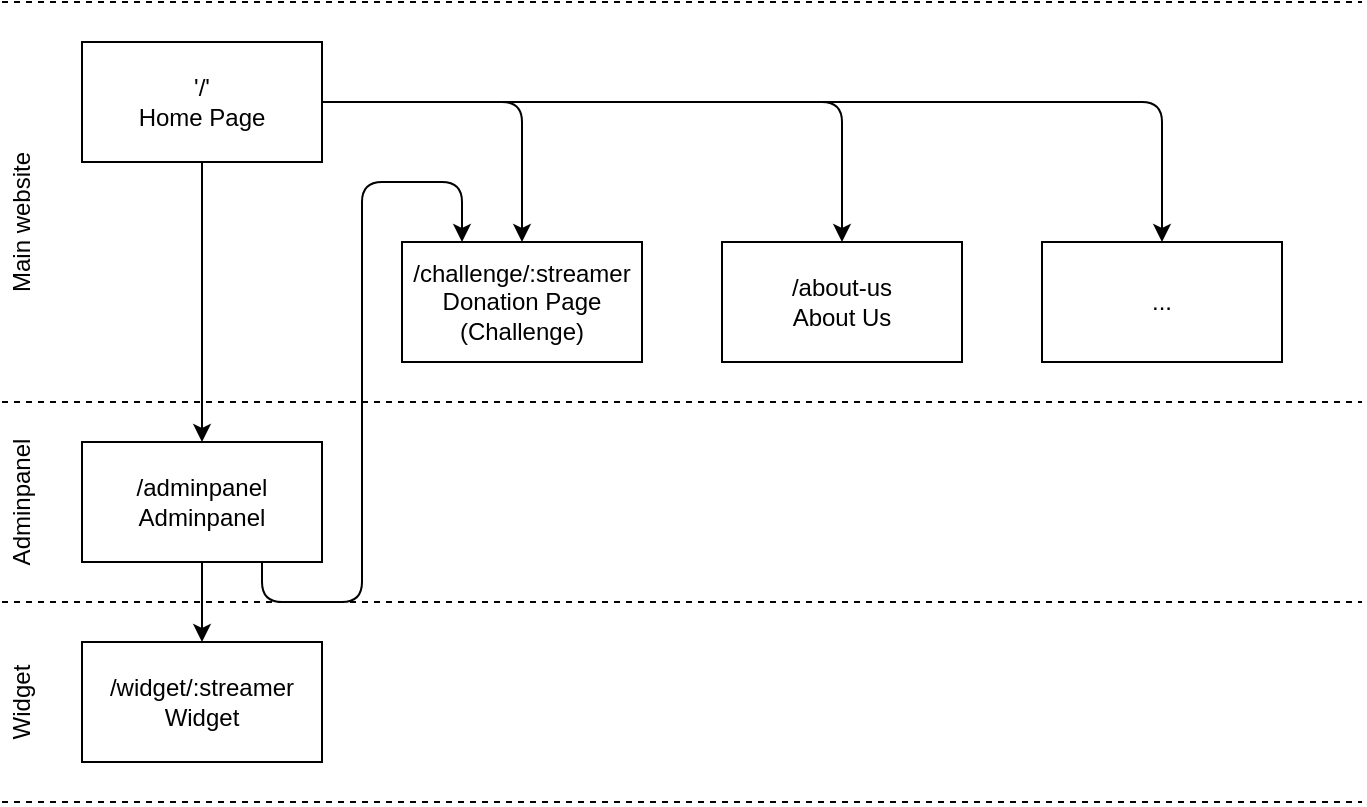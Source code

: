 <mxfile version="14.5.6" type="github" pages="2">
  <diagram id="UXvnMmqoIJiEmkgJBQ-T" name="Pages">
    <mxGraphModel dx="964" dy="514" grid="1" gridSize="10" guides="1" tooltips="1" connect="1" arrows="1" fold="1" page="1" pageScale="1" pageWidth="850" pageHeight="1100" math="0" shadow="0">
      <root>
        <mxCell id="0" />
        <mxCell id="1" parent="0" />
        <mxCell id="8Jm-ExR9jCFT31z7aezg-1" value="&lt;div&gt;&lt;span&gt;&#39;/&#39;&lt;/span&gt;&lt;/div&gt;Home Page" style="rounded=0;whiteSpace=wrap;html=1;align=center;" vertex="1" parent="1">
          <mxGeometry x="80" y="80" width="120" height="60" as="geometry" />
        </mxCell>
        <mxCell id="8Jm-ExR9jCFT31z7aezg-2" value="/adminpanel&lt;br&gt;Adminpanel" style="rounded=0;whiteSpace=wrap;html=1;" vertex="1" parent="1">
          <mxGeometry x="80" y="280" width="120" height="60" as="geometry" />
        </mxCell>
        <mxCell id="8Jm-ExR9jCFT31z7aezg-3" value="" style="endArrow=classic;html=1;exitX=0.5;exitY=1;exitDx=0;exitDy=0;entryX=0.5;entryY=0;entryDx=0;entryDy=0;" edge="1" parent="1" source="8Jm-ExR9jCFT31z7aezg-1" target="8Jm-ExR9jCFT31z7aezg-2">
          <mxGeometry width="50" height="50" relative="1" as="geometry">
            <mxPoint x="260" y="230" as="sourcePoint" />
            <mxPoint x="310" y="180" as="targetPoint" />
          </mxGeometry>
        </mxCell>
        <mxCell id="8Jm-ExR9jCFT31z7aezg-4" value="" style="endArrow=classic;html=1;exitX=1;exitY=0.5;exitDx=0;exitDy=0;entryX=0.5;entryY=0;entryDx=0;entryDy=0;" edge="1" parent="1" source="8Jm-ExR9jCFT31z7aezg-1" target="8Jm-ExR9jCFT31z7aezg-18">
          <mxGeometry width="50" height="50" relative="1" as="geometry">
            <mxPoint x="270" y="110" as="sourcePoint" />
            <mxPoint x="320" y="60" as="targetPoint" />
            <Array as="points">
              <mxPoint x="300" y="110" />
            </Array>
          </mxGeometry>
        </mxCell>
        <mxCell id="8Jm-ExR9jCFT31z7aezg-5" value="/about-us&lt;br&gt;About Us" style="rounded=0;whiteSpace=wrap;html=1;" vertex="1" parent="1">
          <mxGeometry x="400" y="180" width="120" height="60" as="geometry" />
        </mxCell>
        <mxCell id="8Jm-ExR9jCFT31z7aezg-6" value="..." style="rounded=0;whiteSpace=wrap;html=1;" vertex="1" parent="1">
          <mxGeometry x="560" y="180" width="120" height="60" as="geometry" />
        </mxCell>
        <mxCell id="8Jm-ExR9jCFT31z7aezg-7" value="" style="endArrow=classic;html=1;exitX=1;exitY=0.5;exitDx=0;exitDy=0;entryX=0.5;entryY=0;entryDx=0;entryDy=0;" edge="1" parent="1" source="8Jm-ExR9jCFT31z7aezg-1" target="8Jm-ExR9jCFT31z7aezg-5">
          <mxGeometry width="50" height="50" relative="1" as="geometry">
            <mxPoint x="360" y="140" as="sourcePoint" />
            <mxPoint x="410" y="90" as="targetPoint" />
            <Array as="points">
              <mxPoint x="460" y="110" />
            </Array>
          </mxGeometry>
        </mxCell>
        <mxCell id="8Jm-ExR9jCFT31z7aezg-10" value="" style="endArrow=none;dashed=1;html=1;" edge="1" parent="1">
          <mxGeometry width="50" height="50" relative="1" as="geometry">
            <mxPoint x="40" y="260" as="sourcePoint" />
            <mxPoint x="720" y="260" as="targetPoint" />
          </mxGeometry>
        </mxCell>
        <mxCell id="8Jm-ExR9jCFT31z7aezg-11" value="Main website" style="text;html=1;strokeColor=none;fillColor=none;align=center;verticalAlign=middle;whiteSpace=wrap;rounded=0;rotation=-90;" vertex="1" parent="1">
          <mxGeometry x="-40" y="160" width="180" height="20" as="geometry" />
        </mxCell>
        <mxCell id="8Jm-ExR9jCFT31z7aezg-12" value="Adminpanel" style="text;html=1;strokeColor=none;fillColor=none;align=center;verticalAlign=middle;whiteSpace=wrap;rounded=0;rotation=-90;" vertex="1" parent="1">
          <mxGeometry y="300" width="100" height="20" as="geometry" />
        </mxCell>
        <mxCell id="8Jm-ExR9jCFT31z7aezg-13" value="/widget/:streamer&lt;br&gt;Widget" style="rounded=0;whiteSpace=wrap;html=1;" vertex="1" parent="1">
          <mxGeometry x="80" y="380" width="120" height="60" as="geometry" />
        </mxCell>
        <mxCell id="8Jm-ExR9jCFT31z7aezg-14" value="" style="endArrow=none;dashed=1;html=1;" edge="1" parent="1">
          <mxGeometry width="50" height="50" relative="1" as="geometry">
            <mxPoint x="40" y="360" as="sourcePoint" />
            <mxPoint x="720" y="360" as="targetPoint" />
          </mxGeometry>
        </mxCell>
        <mxCell id="8Jm-ExR9jCFT31z7aezg-15" value="" style="endArrow=classic;html=1;exitX=0.5;exitY=1;exitDx=0;exitDy=0;entryX=0.5;entryY=0;entryDx=0;entryDy=0;" edge="1" parent="1" source="8Jm-ExR9jCFT31z7aezg-2" target="8Jm-ExR9jCFT31z7aezg-13">
          <mxGeometry width="50" height="50" relative="1" as="geometry">
            <mxPoint x="230" y="450" as="sourcePoint" />
            <mxPoint x="280" y="400" as="targetPoint" />
          </mxGeometry>
        </mxCell>
        <mxCell id="8Jm-ExR9jCFT31z7aezg-16" value="Widget" style="text;html=1;strokeColor=none;fillColor=none;align=center;verticalAlign=middle;whiteSpace=wrap;rounded=0;rotation=-90;" vertex="1" parent="1">
          <mxGeometry y="400" width="100" height="20" as="geometry" />
        </mxCell>
        <mxCell id="8Jm-ExR9jCFT31z7aezg-17" value="" style="endArrow=none;dashed=1;html=1;" edge="1" parent="1">
          <mxGeometry width="50" height="50" relative="1" as="geometry">
            <mxPoint x="40" y="460" as="sourcePoint" />
            <mxPoint x="720" y="460" as="targetPoint" />
          </mxGeometry>
        </mxCell>
        <mxCell id="8Jm-ExR9jCFT31z7aezg-18" value="/challenge/:streamer&lt;br&gt;Donation Page&lt;br&gt;(Challenge)" style="rounded=0;whiteSpace=wrap;html=1;" vertex="1" parent="1">
          <mxGeometry x="240" y="180" width="120" height="60" as="geometry" />
        </mxCell>
        <mxCell id="8Jm-ExR9jCFT31z7aezg-19" value="" style="endArrow=classic;html=1;exitX=1;exitY=0.5;exitDx=0;exitDy=0;entryX=0.5;entryY=0;entryDx=0;entryDy=0;" edge="1" parent="1" source="8Jm-ExR9jCFT31z7aezg-1" target="8Jm-ExR9jCFT31z7aezg-6">
          <mxGeometry width="50" height="50" relative="1" as="geometry">
            <mxPoint x="520" y="110" as="sourcePoint" />
            <mxPoint x="570" y="60" as="targetPoint" />
            <Array as="points">
              <mxPoint x="620" y="110" />
            </Array>
          </mxGeometry>
        </mxCell>
        <mxCell id="8Jm-ExR9jCFT31z7aezg-22" value="" style="endArrow=classic;html=1;exitX=0.75;exitY=1;exitDx=0;exitDy=0;entryX=0.25;entryY=0;entryDx=0;entryDy=0;" edge="1" parent="1" source="8Jm-ExR9jCFT31z7aezg-2" target="8Jm-ExR9jCFT31z7aezg-18">
          <mxGeometry width="50" height="50" relative="1" as="geometry">
            <mxPoint x="275" y="340" as="sourcePoint" />
            <mxPoint x="325" y="290" as="targetPoint" />
            <Array as="points">
              <mxPoint x="170" y="360" />
              <mxPoint x="220" y="360" />
              <mxPoint x="220" y="150" />
              <mxPoint x="270" y="150" />
            </Array>
          </mxGeometry>
        </mxCell>
        <mxCell id="piM4pAPbs8hKSUeP2Dtg-1" value="" style="endArrow=none;dashed=1;html=1;" edge="1" parent="1">
          <mxGeometry width="50" height="50" relative="1" as="geometry">
            <mxPoint x="40" y="60" as="sourcePoint" />
            <mxPoint x="720.0" y="60" as="targetPoint" />
          </mxGeometry>
        </mxCell>
      </root>
    </mxGraphModel>
  </diagram>
  <diagram id="9nSHneT0pfAPYFa-piTG" name="Database">
    <mxGraphModel dx="666" dy="355" grid="1" gridSize="10" guides="1" tooltips="1" connect="1" arrows="1" fold="1" page="1" pageScale="1" pageWidth="850" pageHeight="1100" math="0" shadow="0">
      <root>
        <mxCell id="-o7bqPA6_yJQcA0OZTw9-0" />
        <mxCell id="-o7bqPA6_yJQcA0OZTw9-1" parent="-o7bqPA6_yJQcA0OZTw9-0" />
      </root>
    </mxGraphModel>
  </diagram>
</mxfile>
